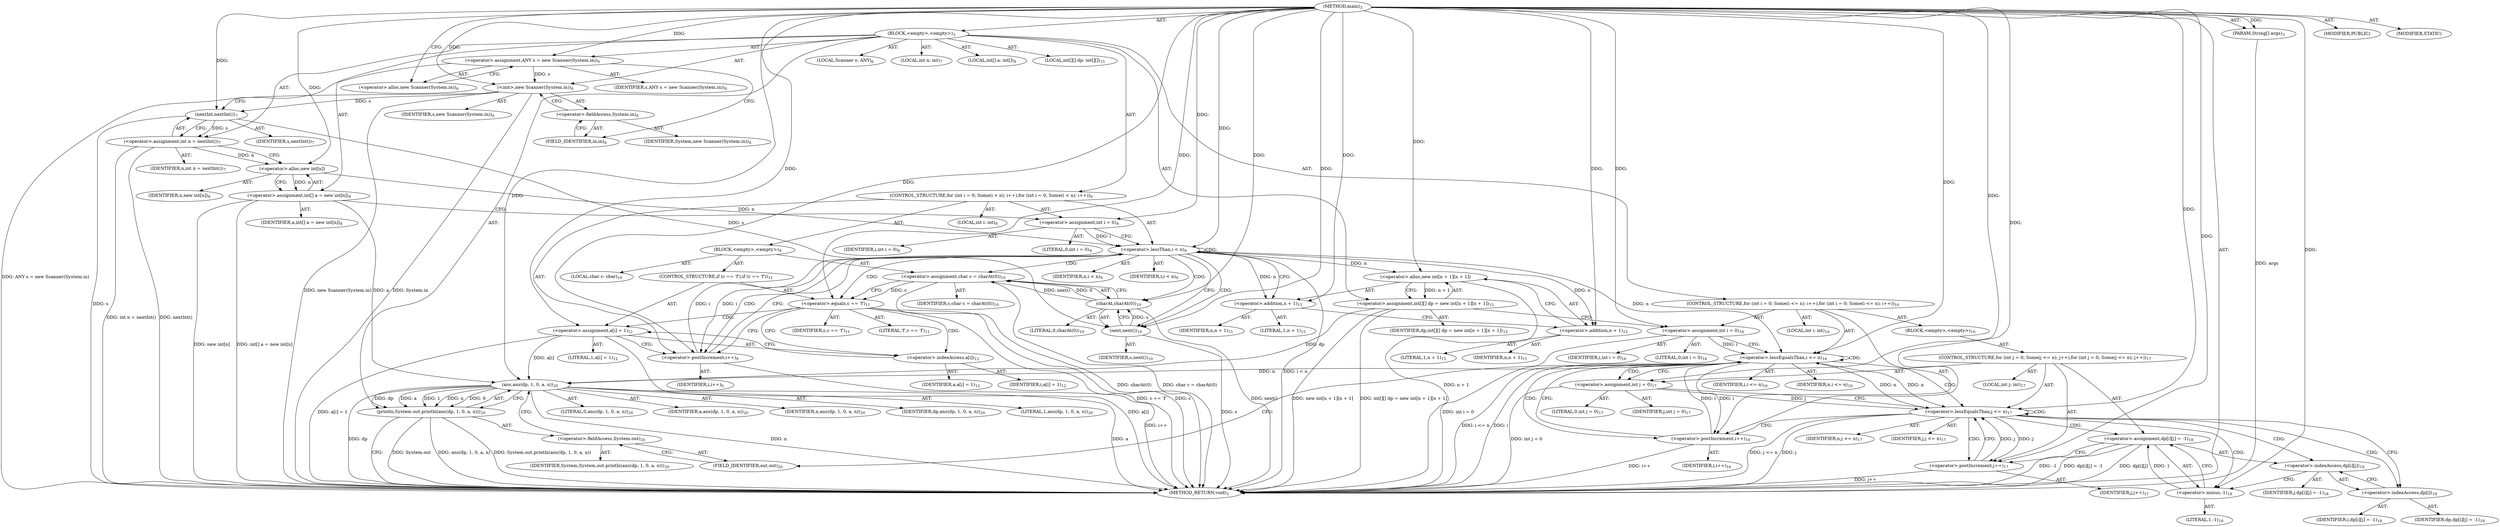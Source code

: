 digraph "main" {  
"21" [label = <(METHOD,main)<SUB>3</SUB>> ]
"22" [label = <(PARAM,String[] args)<SUB>3</SUB>> ]
"23" [label = <(BLOCK,&lt;empty&gt;,&lt;empty&gt;)<SUB>3</SUB>> ]
"4" [label = <(LOCAL,Scanner s: ANY)<SUB>6</SUB>> ]
"24" [label = <(&lt;operator&gt;.assignment,ANY s = new Scanner(System.in))<SUB>6</SUB>> ]
"25" [label = <(IDENTIFIER,s,ANY s = new Scanner(System.in))<SUB>6</SUB>> ]
"26" [label = <(&lt;operator&gt;.alloc,new Scanner(System.in))<SUB>6</SUB>> ]
"27" [label = <(&lt;init&gt;,new Scanner(System.in))<SUB>6</SUB>> ]
"3" [label = <(IDENTIFIER,s,new Scanner(System.in))<SUB>6</SUB>> ]
"28" [label = <(&lt;operator&gt;.fieldAccess,System.in)<SUB>6</SUB>> ]
"29" [label = <(IDENTIFIER,System,new Scanner(System.in))<SUB>6</SUB>> ]
"30" [label = <(FIELD_IDENTIFIER,in,in)<SUB>6</SUB>> ]
"31" [label = <(LOCAL,int n: int)<SUB>7</SUB>> ]
"32" [label = <(&lt;operator&gt;.assignment,int n = nextInt())<SUB>7</SUB>> ]
"33" [label = <(IDENTIFIER,n,int n = nextInt())<SUB>7</SUB>> ]
"34" [label = <(nextInt,nextInt())<SUB>7</SUB>> ]
"35" [label = <(IDENTIFIER,s,nextInt())<SUB>7</SUB>> ]
"36" [label = <(LOCAL,int[] a: int[])<SUB>8</SUB>> ]
"37" [label = <(&lt;operator&gt;.assignment,int[] a = new int[n])<SUB>8</SUB>> ]
"38" [label = <(IDENTIFIER,a,int[] a = new int[n])<SUB>8</SUB>> ]
"39" [label = <(&lt;operator&gt;.alloc,new int[n])> ]
"40" [label = <(IDENTIFIER,n,new int[n])<SUB>8</SUB>> ]
"41" [label = <(CONTROL_STRUCTURE,for (int i = 0; Some(i &lt; n); i++),for (int i = 0; Some(i &lt; n); i++))<SUB>9</SUB>> ]
"42" [label = <(LOCAL,int i: int)<SUB>9</SUB>> ]
"43" [label = <(&lt;operator&gt;.assignment,int i = 0)<SUB>9</SUB>> ]
"44" [label = <(IDENTIFIER,i,int i = 0)<SUB>9</SUB>> ]
"45" [label = <(LITERAL,0,int i = 0)<SUB>9</SUB>> ]
"46" [label = <(&lt;operator&gt;.lessThan,i &lt; n)<SUB>9</SUB>> ]
"47" [label = <(IDENTIFIER,i,i &lt; n)<SUB>9</SUB>> ]
"48" [label = <(IDENTIFIER,n,i &lt; n)<SUB>9</SUB>> ]
"49" [label = <(&lt;operator&gt;.postIncrement,i++)<SUB>9</SUB>> ]
"50" [label = <(IDENTIFIER,i,i++)<SUB>9</SUB>> ]
"51" [label = <(BLOCK,&lt;empty&gt;,&lt;empty&gt;)<SUB>9</SUB>> ]
"52" [label = <(LOCAL,char c: char)<SUB>10</SUB>> ]
"53" [label = <(&lt;operator&gt;.assignment,char c = charAt(0))<SUB>10</SUB>> ]
"54" [label = <(IDENTIFIER,c,char c = charAt(0))<SUB>10</SUB>> ]
"55" [label = <(charAt,charAt(0))<SUB>10</SUB>> ]
"56" [label = <(next,next())<SUB>10</SUB>> ]
"57" [label = <(IDENTIFIER,s,next())<SUB>10</SUB>> ]
"58" [label = <(LITERAL,0,charAt(0))<SUB>10</SUB>> ]
"59" [label = <(CONTROL_STRUCTURE,if (c == 'f'),if (c == 'f'))<SUB>11</SUB>> ]
"60" [label = <(&lt;operator&gt;.equals,c == 'f')<SUB>11</SUB>> ]
"61" [label = <(IDENTIFIER,c,c == 'f')<SUB>11</SUB>> ]
"62" [label = <(LITERAL,'f',c == 'f')<SUB>11</SUB>> ]
"63" [label = <(&lt;operator&gt;.assignment,a[i] = 1)<SUB>12</SUB>> ]
"64" [label = <(&lt;operator&gt;.indexAccess,a[i])<SUB>12</SUB>> ]
"65" [label = <(IDENTIFIER,a,a[i] = 1)<SUB>12</SUB>> ]
"66" [label = <(IDENTIFIER,i,a[i] = 1)<SUB>12</SUB>> ]
"67" [label = <(LITERAL,1,a[i] = 1)<SUB>12</SUB>> ]
"68" [label = <(LOCAL,int[][] dp: int[][])<SUB>15</SUB>> ]
"69" [label = <(&lt;operator&gt;.assignment,int[][] dp = new int[n + 1][n + 1])<SUB>15</SUB>> ]
"70" [label = <(IDENTIFIER,dp,int[][] dp = new int[n + 1][n + 1])<SUB>15</SUB>> ]
"71" [label = <(&lt;operator&gt;.alloc,new int[n + 1][n + 1])> ]
"72" [label = <(&lt;operator&gt;.addition,n + 1)<SUB>15</SUB>> ]
"73" [label = <(IDENTIFIER,n,n + 1)<SUB>15</SUB>> ]
"74" [label = <(LITERAL,1,n + 1)<SUB>15</SUB>> ]
"75" [label = <(&lt;operator&gt;.addition,n + 1)<SUB>15</SUB>> ]
"76" [label = <(IDENTIFIER,n,n + 1)<SUB>15</SUB>> ]
"77" [label = <(LITERAL,1,n + 1)<SUB>15</SUB>> ]
"78" [label = <(CONTROL_STRUCTURE,for (int i = 0; Some(i &lt;= n); i++),for (int i = 0; Some(i &lt;= n); i++))<SUB>16</SUB>> ]
"79" [label = <(LOCAL,int i: int)<SUB>16</SUB>> ]
"80" [label = <(&lt;operator&gt;.assignment,int i = 0)<SUB>16</SUB>> ]
"81" [label = <(IDENTIFIER,i,int i = 0)<SUB>16</SUB>> ]
"82" [label = <(LITERAL,0,int i = 0)<SUB>16</SUB>> ]
"83" [label = <(&lt;operator&gt;.lessEqualsThan,i &lt;= n)<SUB>16</SUB>> ]
"84" [label = <(IDENTIFIER,i,i &lt;= n)<SUB>16</SUB>> ]
"85" [label = <(IDENTIFIER,n,i &lt;= n)<SUB>16</SUB>> ]
"86" [label = <(&lt;operator&gt;.postIncrement,i++)<SUB>16</SUB>> ]
"87" [label = <(IDENTIFIER,i,i++)<SUB>16</SUB>> ]
"88" [label = <(BLOCK,&lt;empty&gt;,&lt;empty&gt;)<SUB>16</SUB>> ]
"89" [label = <(CONTROL_STRUCTURE,for (int j = 0; Some(j &lt;= n); j++),for (int j = 0; Some(j &lt;= n); j++))<SUB>17</SUB>> ]
"90" [label = <(LOCAL,int j: int)<SUB>17</SUB>> ]
"91" [label = <(&lt;operator&gt;.assignment,int j = 0)<SUB>17</SUB>> ]
"92" [label = <(IDENTIFIER,j,int j = 0)<SUB>17</SUB>> ]
"93" [label = <(LITERAL,0,int j = 0)<SUB>17</SUB>> ]
"94" [label = <(&lt;operator&gt;.lessEqualsThan,j &lt;= n)<SUB>17</SUB>> ]
"95" [label = <(IDENTIFIER,j,j &lt;= n)<SUB>17</SUB>> ]
"96" [label = <(IDENTIFIER,n,j &lt;= n)<SUB>17</SUB>> ]
"97" [label = <(&lt;operator&gt;.postIncrement,j++)<SUB>17</SUB>> ]
"98" [label = <(IDENTIFIER,j,j++)<SUB>17</SUB>> ]
"99" [label = <(&lt;operator&gt;.assignment,dp[i][j] = -1)<SUB>18</SUB>> ]
"100" [label = <(&lt;operator&gt;.indexAccess,dp[i][j])<SUB>18</SUB>> ]
"101" [label = <(&lt;operator&gt;.indexAccess,dp[i])<SUB>18</SUB>> ]
"102" [label = <(IDENTIFIER,dp,dp[i][j] = -1)<SUB>18</SUB>> ]
"103" [label = <(IDENTIFIER,i,dp[i][j] = -1)<SUB>18</SUB>> ]
"104" [label = <(IDENTIFIER,j,dp[i][j] = -1)<SUB>18</SUB>> ]
"105" [label = <(&lt;operator&gt;.minus,-1)<SUB>18</SUB>> ]
"106" [label = <(LITERAL,1,-1)<SUB>18</SUB>> ]
"107" [label = <(println,System.out.println(ans(dp, 1, 0, a, n)))<SUB>20</SUB>> ]
"108" [label = <(&lt;operator&gt;.fieldAccess,System.out)<SUB>20</SUB>> ]
"109" [label = <(IDENTIFIER,System,System.out.println(ans(dp, 1, 0, a, n)))<SUB>20</SUB>> ]
"110" [label = <(FIELD_IDENTIFIER,out,out)<SUB>20</SUB>> ]
"111" [label = <(ans,ans(dp, 1, 0, a, n))<SUB>20</SUB>> ]
"112" [label = <(IDENTIFIER,dp,ans(dp, 1, 0, a, n))<SUB>20</SUB>> ]
"113" [label = <(LITERAL,1,ans(dp, 1, 0, a, n))<SUB>20</SUB>> ]
"114" [label = <(LITERAL,0,ans(dp, 1, 0, a, n))<SUB>20</SUB>> ]
"115" [label = <(IDENTIFIER,a,ans(dp, 1, 0, a, n))<SUB>20</SUB>> ]
"116" [label = <(IDENTIFIER,n,ans(dp, 1, 0, a, n))<SUB>20</SUB>> ]
"117" [label = <(MODIFIER,PUBLIC)> ]
"118" [label = <(MODIFIER,STATIC)> ]
"119" [label = <(METHOD_RETURN,void)<SUB>3</SUB>> ]
  "21" -> "22"  [ label = "AST: "] 
  "21" -> "23"  [ label = "AST: "] 
  "21" -> "117"  [ label = "AST: "] 
  "21" -> "118"  [ label = "AST: "] 
  "21" -> "119"  [ label = "AST: "] 
  "23" -> "4"  [ label = "AST: "] 
  "23" -> "24"  [ label = "AST: "] 
  "23" -> "27"  [ label = "AST: "] 
  "23" -> "31"  [ label = "AST: "] 
  "23" -> "32"  [ label = "AST: "] 
  "23" -> "36"  [ label = "AST: "] 
  "23" -> "37"  [ label = "AST: "] 
  "23" -> "41"  [ label = "AST: "] 
  "23" -> "68"  [ label = "AST: "] 
  "23" -> "69"  [ label = "AST: "] 
  "23" -> "78"  [ label = "AST: "] 
  "23" -> "107"  [ label = "AST: "] 
  "24" -> "25"  [ label = "AST: "] 
  "24" -> "26"  [ label = "AST: "] 
  "27" -> "3"  [ label = "AST: "] 
  "27" -> "28"  [ label = "AST: "] 
  "28" -> "29"  [ label = "AST: "] 
  "28" -> "30"  [ label = "AST: "] 
  "32" -> "33"  [ label = "AST: "] 
  "32" -> "34"  [ label = "AST: "] 
  "34" -> "35"  [ label = "AST: "] 
  "37" -> "38"  [ label = "AST: "] 
  "37" -> "39"  [ label = "AST: "] 
  "39" -> "40"  [ label = "AST: "] 
  "41" -> "42"  [ label = "AST: "] 
  "41" -> "43"  [ label = "AST: "] 
  "41" -> "46"  [ label = "AST: "] 
  "41" -> "49"  [ label = "AST: "] 
  "41" -> "51"  [ label = "AST: "] 
  "43" -> "44"  [ label = "AST: "] 
  "43" -> "45"  [ label = "AST: "] 
  "46" -> "47"  [ label = "AST: "] 
  "46" -> "48"  [ label = "AST: "] 
  "49" -> "50"  [ label = "AST: "] 
  "51" -> "52"  [ label = "AST: "] 
  "51" -> "53"  [ label = "AST: "] 
  "51" -> "59"  [ label = "AST: "] 
  "53" -> "54"  [ label = "AST: "] 
  "53" -> "55"  [ label = "AST: "] 
  "55" -> "56"  [ label = "AST: "] 
  "55" -> "58"  [ label = "AST: "] 
  "56" -> "57"  [ label = "AST: "] 
  "59" -> "60"  [ label = "AST: "] 
  "59" -> "63"  [ label = "AST: "] 
  "60" -> "61"  [ label = "AST: "] 
  "60" -> "62"  [ label = "AST: "] 
  "63" -> "64"  [ label = "AST: "] 
  "63" -> "67"  [ label = "AST: "] 
  "64" -> "65"  [ label = "AST: "] 
  "64" -> "66"  [ label = "AST: "] 
  "69" -> "70"  [ label = "AST: "] 
  "69" -> "71"  [ label = "AST: "] 
  "71" -> "72"  [ label = "AST: "] 
  "71" -> "75"  [ label = "AST: "] 
  "72" -> "73"  [ label = "AST: "] 
  "72" -> "74"  [ label = "AST: "] 
  "75" -> "76"  [ label = "AST: "] 
  "75" -> "77"  [ label = "AST: "] 
  "78" -> "79"  [ label = "AST: "] 
  "78" -> "80"  [ label = "AST: "] 
  "78" -> "83"  [ label = "AST: "] 
  "78" -> "86"  [ label = "AST: "] 
  "78" -> "88"  [ label = "AST: "] 
  "80" -> "81"  [ label = "AST: "] 
  "80" -> "82"  [ label = "AST: "] 
  "83" -> "84"  [ label = "AST: "] 
  "83" -> "85"  [ label = "AST: "] 
  "86" -> "87"  [ label = "AST: "] 
  "88" -> "89"  [ label = "AST: "] 
  "89" -> "90"  [ label = "AST: "] 
  "89" -> "91"  [ label = "AST: "] 
  "89" -> "94"  [ label = "AST: "] 
  "89" -> "97"  [ label = "AST: "] 
  "89" -> "99"  [ label = "AST: "] 
  "91" -> "92"  [ label = "AST: "] 
  "91" -> "93"  [ label = "AST: "] 
  "94" -> "95"  [ label = "AST: "] 
  "94" -> "96"  [ label = "AST: "] 
  "97" -> "98"  [ label = "AST: "] 
  "99" -> "100"  [ label = "AST: "] 
  "99" -> "105"  [ label = "AST: "] 
  "100" -> "101"  [ label = "AST: "] 
  "100" -> "104"  [ label = "AST: "] 
  "101" -> "102"  [ label = "AST: "] 
  "101" -> "103"  [ label = "AST: "] 
  "105" -> "106"  [ label = "AST: "] 
  "107" -> "108"  [ label = "AST: "] 
  "107" -> "111"  [ label = "AST: "] 
  "108" -> "109"  [ label = "AST: "] 
  "108" -> "110"  [ label = "AST: "] 
  "111" -> "112"  [ label = "AST: "] 
  "111" -> "113"  [ label = "AST: "] 
  "111" -> "114"  [ label = "AST: "] 
  "111" -> "115"  [ label = "AST: "] 
  "111" -> "116"  [ label = "AST: "] 
  "24" -> "30"  [ label = "CFG: "] 
  "27" -> "34"  [ label = "CFG: "] 
  "32" -> "39"  [ label = "CFG: "] 
  "37" -> "43"  [ label = "CFG: "] 
  "69" -> "80"  [ label = "CFG: "] 
  "107" -> "119"  [ label = "CFG: "] 
  "26" -> "24"  [ label = "CFG: "] 
  "28" -> "27"  [ label = "CFG: "] 
  "34" -> "32"  [ label = "CFG: "] 
  "39" -> "37"  [ label = "CFG: "] 
  "43" -> "46"  [ label = "CFG: "] 
  "46" -> "56"  [ label = "CFG: "] 
  "46" -> "72"  [ label = "CFG: "] 
  "49" -> "46"  [ label = "CFG: "] 
  "71" -> "69"  [ label = "CFG: "] 
  "80" -> "83"  [ label = "CFG: "] 
  "83" -> "91"  [ label = "CFG: "] 
  "83" -> "110"  [ label = "CFG: "] 
  "86" -> "83"  [ label = "CFG: "] 
  "108" -> "111"  [ label = "CFG: "] 
  "111" -> "107"  [ label = "CFG: "] 
  "30" -> "28"  [ label = "CFG: "] 
  "53" -> "60"  [ label = "CFG: "] 
  "72" -> "75"  [ label = "CFG: "] 
  "75" -> "71"  [ label = "CFG: "] 
  "110" -> "108"  [ label = "CFG: "] 
  "55" -> "53"  [ label = "CFG: "] 
  "60" -> "64"  [ label = "CFG: "] 
  "60" -> "49"  [ label = "CFG: "] 
  "63" -> "49"  [ label = "CFG: "] 
  "91" -> "94"  [ label = "CFG: "] 
  "94" -> "101"  [ label = "CFG: "] 
  "94" -> "86"  [ label = "CFG: "] 
  "97" -> "94"  [ label = "CFG: "] 
  "99" -> "97"  [ label = "CFG: "] 
  "56" -> "55"  [ label = "CFG: "] 
  "64" -> "63"  [ label = "CFG: "] 
  "100" -> "105"  [ label = "CFG: "] 
  "105" -> "99"  [ label = "CFG: "] 
  "101" -> "100"  [ label = "CFG: "] 
  "21" -> "26"  [ label = "CFG: "] 
  "22" -> "119"  [ label = "DDG: args"] 
  "24" -> "119"  [ label = "DDG: ANY s = new Scanner(System.in)"] 
  "27" -> "119"  [ label = "DDG: System.in"] 
  "27" -> "119"  [ label = "DDG: new Scanner(System.in)"] 
  "34" -> "119"  [ label = "DDG: s"] 
  "32" -> "119"  [ label = "DDG: nextInt()"] 
  "32" -> "119"  [ label = "DDG: int n = nextInt()"] 
  "37" -> "119"  [ label = "DDG: new int[n]"] 
  "37" -> "119"  [ label = "DDG: int[] a = new int[n]"] 
  "46" -> "119"  [ label = "DDG: i &lt; n"] 
  "71" -> "119"  [ label = "DDG: n + 1"] 
  "69" -> "119"  [ label = "DDG: new int[n + 1][n + 1]"] 
  "69" -> "119"  [ label = "DDG: int[][] dp = new int[n + 1][n + 1]"] 
  "80" -> "119"  [ label = "DDG: int i = 0"] 
  "83" -> "119"  [ label = "DDG: i"] 
  "83" -> "119"  [ label = "DDG: i &lt;= n"] 
  "107" -> "119"  [ label = "DDG: System.out"] 
  "111" -> "119"  [ label = "DDG: dp"] 
  "111" -> "119"  [ label = "DDG: a"] 
  "111" -> "119"  [ label = "DDG: n"] 
  "107" -> "119"  [ label = "DDG: ans(dp, 1, 0, a, n)"] 
  "107" -> "119"  [ label = "DDG: System.out.println(ans(dp, 1, 0, a, n))"] 
  "91" -> "119"  [ label = "DDG: int j = 0"] 
  "94" -> "119"  [ label = "DDG: j"] 
  "94" -> "119"  [ label = "DDG: j &lt;= n"] 
  "86" -> "119"  [ label = "DDG: i++"] 
  "99" -> "119"  [ label = "DDG: dp[i][j]"] 
  "99" -> "119"  [ label = "DDG: -1"] 
  "99" -> "119"  [ label = "DDG: dp[i][j] = -1"] 
  "97" -> "119"  [ label = "DDG: j++"] 
  "56" -> "119"  [ label = "DDG: s"] 
  "55" -> "119"  [ label = "DDG: next()"] 
  "53" -> "119"  [ label = "DDG: charAt(0)"] 
  "53" -> "119"  [ label = "DDG: char c = charAt(0)"] 
  "60" -> "119"  [ label = "DDG: c"] 
  "60" -> "119"  [ label = "DDG: c == 'f'"] 
  "63" -> "119"  [ label = "DDG: a[i]"] 
  "63" -> "119"  [ label = "DDG: a[i] = 1"] 
  "49" -> "119"  [ label = "DDG: i++"] 
  "21" -> "22"  [ label = "DDG: "] 
  "21" -> "24"  [ label = "DDG: "] 
  "34" -> "32"  [ label = "DDG: s"] 
  "39" -> "37"  [ label = "DDG: n"] 
  "71" -> "69"  [ label = "DDG: n + 1"] 
  "24" -> "27"  [ label = "DDG: s"] 
  "21" -> "27"  [ label = "DDG: "] 
  "21" -> "43"  [ label = "DDG: "] 
  "21" -> "80"  [ label = "DDG: "] 
  "111" -> "107"  [ label = "DDG: dp"] 
  "111" -> "107"  [ label = "DDG: a"] 
  "111" -> "107"  [ label = "DDG: 1"] 
  "111" -> "107"  [ label = "DDG: n"] 
  "111" -> "107"  [ label = "DDG: 0"] 
  "27" -> "34"  [ label = "DDG: s"] 
  "21" -> "34"  [ label = "DDG: "] 
  "32" -> "39"  [ label = "DDG: n"] 
  "21" -> "39"  [ label = "DDG: "] 
  "43" -> "46"  [ label = "DDG: i"] 
  "49" -> "46"  [ label = "DDG: i"] 
  "21" -> "46"  [ label = "DDG: "] 
  "39" -> "46"  [ label = "DDG: n"] 
  "46" -> "49"  [ label = "DDG: i"] 
  "21" -> "49"  [ label = "DDG: "] 
  "55" -> "53"  [ label = "DDG: next()"] 
  "55" -> "53"  [ label = "DDG: 0"] 
  "46" -> "71"  [ label = "DDG: n"] 
  "21" -> "71"  [ label = "DDG: "] 
  "80" -> "83"  [ label = "DDG: i"] 
  "86" -> "83"  [ label = "DDG: i"] 
  "21" -> "83"  [ label = "DDG: "] 
  "94" -> "83"  [ label = "DDG: n"] 
  "46" -> "83"  [ label = "DDG: n"] 
  "83" -> "86"  [ label = "DDG: i"] 
  "21" -> "86"  [ label = "DDG: "] 
  "69" -> "111"  [ label = "DDG: dp"] 
  "21" -> "111"  [ label = "DDG: "] 
  "37" -> "111"  [ label = "DDG: a"] 
  "63" -> "111"  [ label = "DDG: a[i]"] 
  "83" -> "111"  [ label = "DDG: n"] 
  "21" -> "63"  [ label = "DDG: "] 
  "46" -> "72"  [ label = "DDG: n"] 
  "21" -> "72"  [ label = "DDG: "] 
  "21" -> "75"  [ label = "DDG: "] 
  "46" -> "75"  [ label = "DDG: n"] 
  "21" -> "91"  [ label = "DDG: "] 
  "105" -> "99"  [ label = "DDG: 1"] 
  "56" -> "55"  [ label = "DDG: s"] 
  "21" -> "55"  [ label = "DDG: "] 
  "53" -> "60"  [ label = "DDG: c"] 
  "21" -> "60"  [ label = "DDG: "] 
  "91" -> "94"  [ label = "DDG: j"] 
  "97" -> "94"  [ label = "DDG: j"] 
  "21" -> "94"  [ label = "DDG: "] 
  "83" -> "94"  [ label = "DDG: n"] 
  "94" -> "97"  [ label = "DDG: j"] 
  "21" -> "97"  [ label = "DDG: "] 
  "34" -> "56"  [ label = "DDG: s"] 
  "21" -> "56"  [ label = "DDG: "] 
  "21" -> "105"  [ label = "DDG: "] 
  "46" -> "49"  [ label = "CDG: "] 
  "46" -> "60"  [ label = "CDG: "] 
  "46" -> "46"  [ label = "CDG: "] 
  "46" -> "53"  [ label = "CDG: "] 
  "46" -> "56"  [ label = "CDG: "] 
  "46" -> "55"  [ label = "CDG: "] 
  "83" -> "94"  [ label = "CDG: "] 
  "83" -> "83"  [ label = "CDG: "] 
  "83" -> "91"  [ label = "CDG: "] 
  "83" -> "86"  [ label = "CDG: "] 
  "60" -> "64"  [ label = "CDG: "] 
  "60" -> "63"  [ label = "CDG: "] 
  "94" -> "94"  [ label = "CDG: "] 
  "94" -> "105"  [ label = "CDG: "] 
  "94" -> "99"  [ label = "CDG: "] 
  "94" -> "100"  [ label = "CDG: "] 
  "94" -> "97"  [ label = "CDG: "] 
  "94" -> "101"  [ label = "CDG: "] 
}
